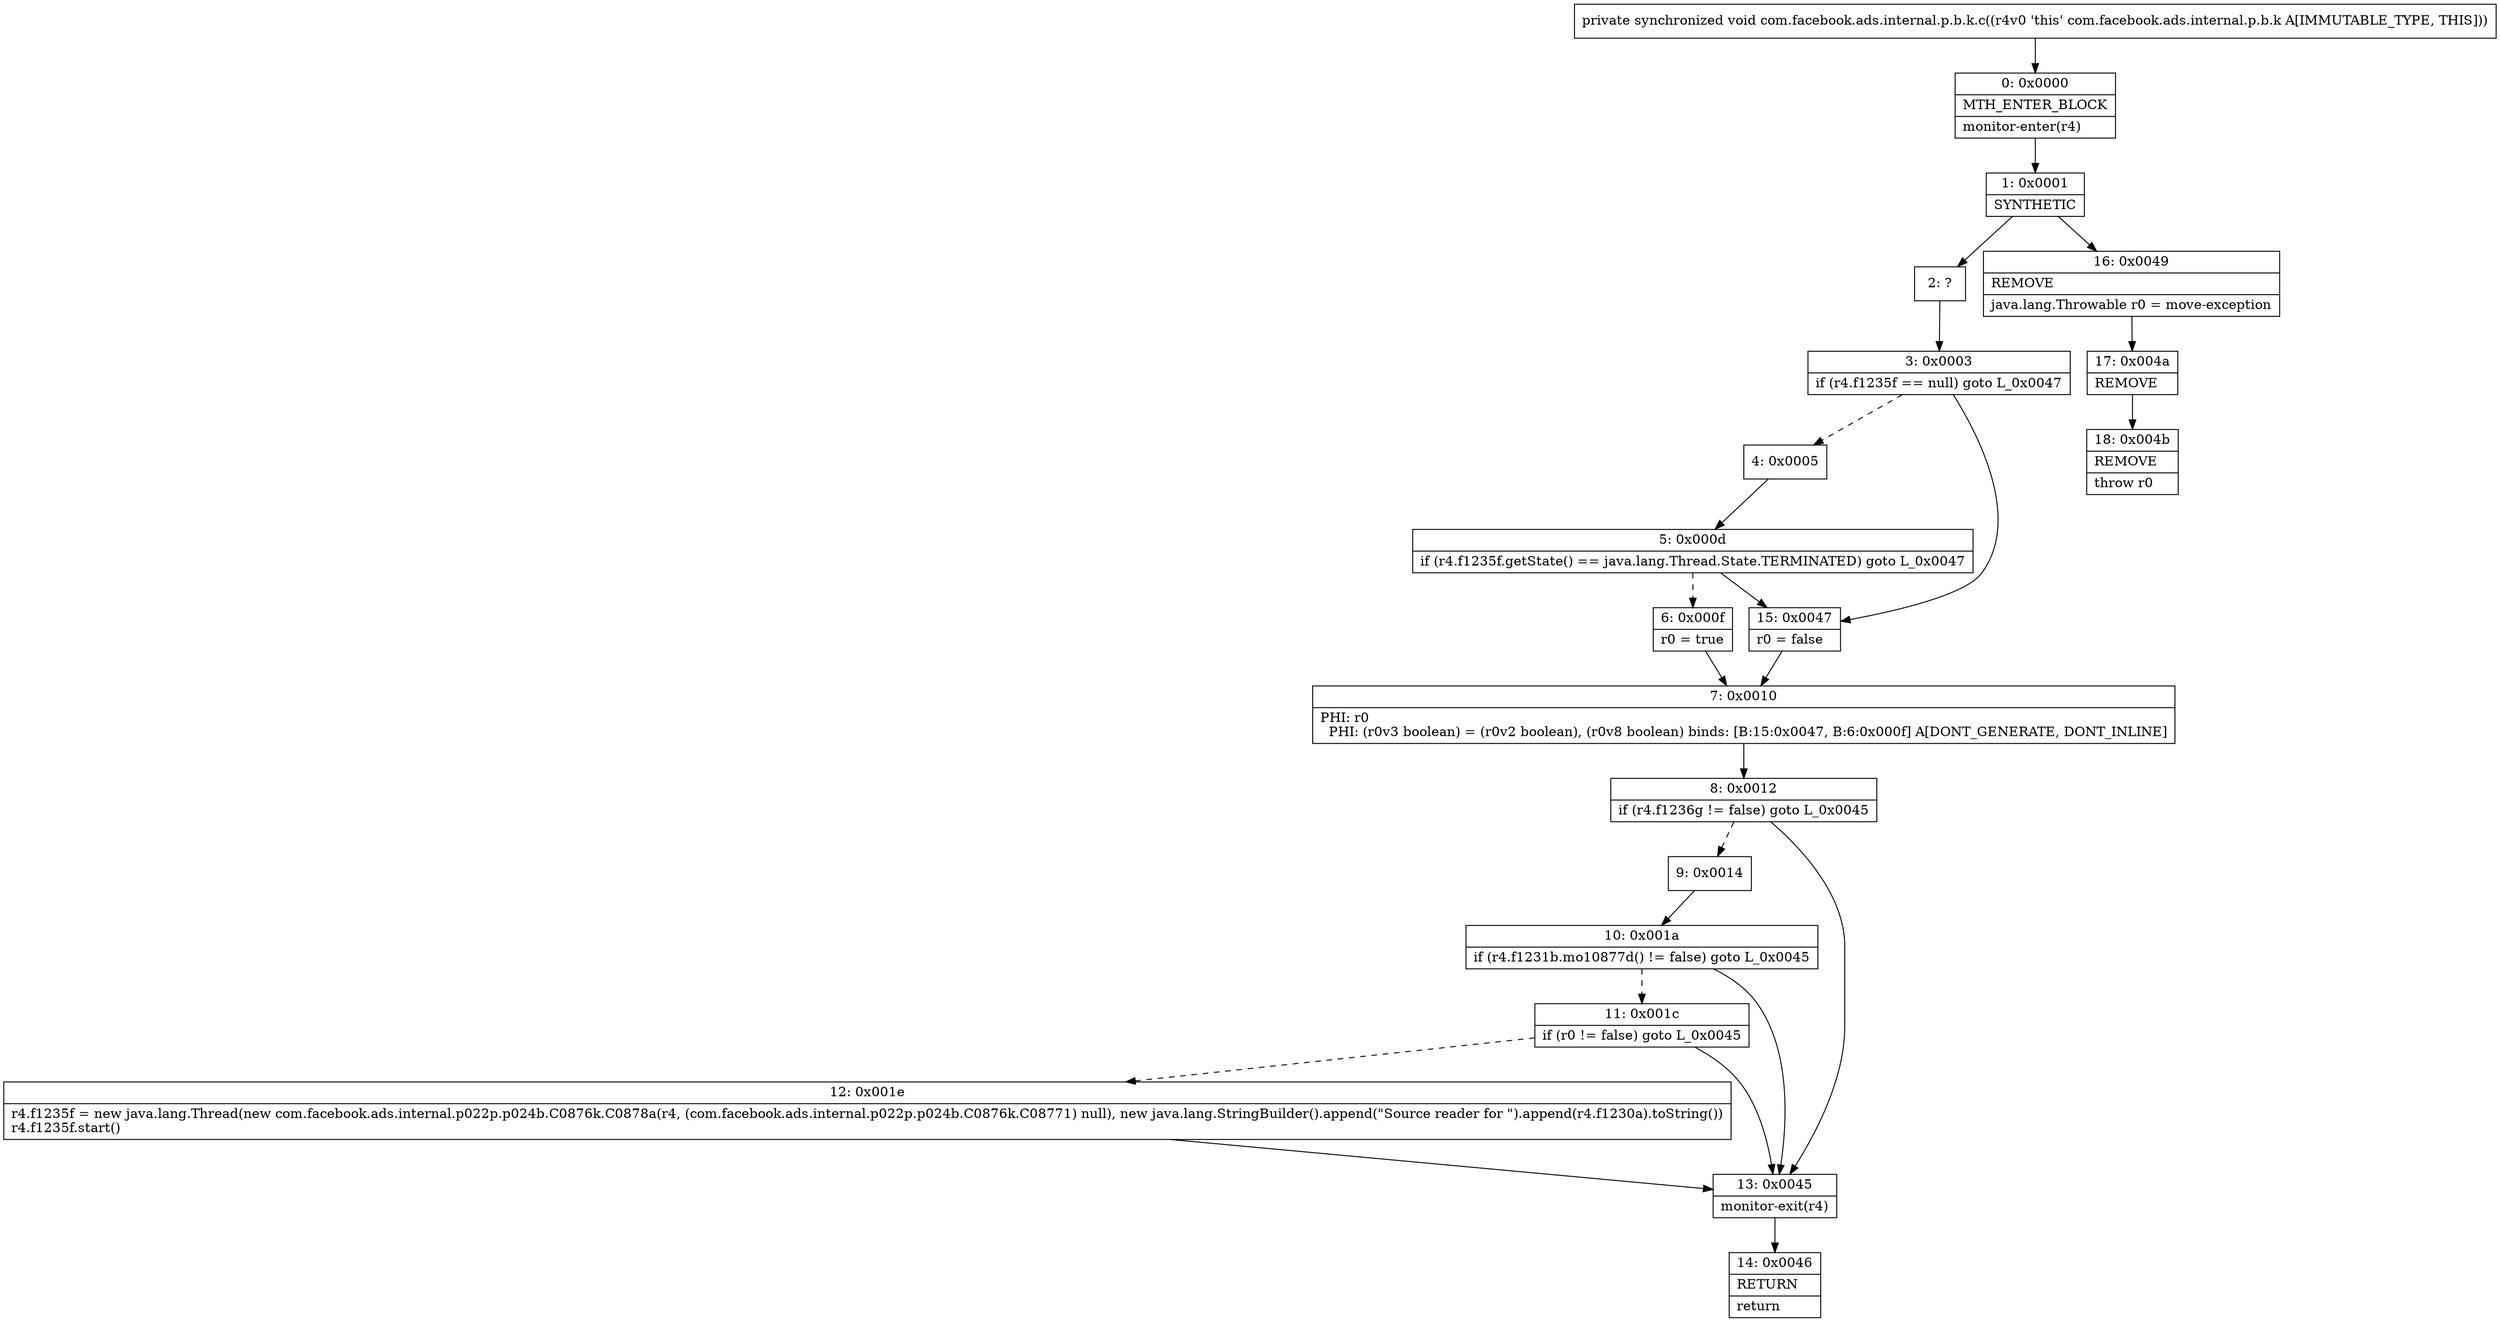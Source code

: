 digraph "CFG forcom.facebook.ads.internal.p.b.k.c()V" {
Node_0 [shape=record,label="{0\:\ 0x0000|MTH_ENTER_BLOCK\l|monitor\-enter(r4)\l}"];
Node_1 [shape=record,label="{1\:\ 0x0001|SYNTHETIC\l}"];
Node_2 [shape=record,label="{2\:\ ?}"];
Node_3 [shape=record,label="{3\:\ 0x0003|if (r4.f1235f == null) goto L_0x0047\l}"];
Node_4 [shape=record,label="{4\:\ 0x0005}"];
Node_5 [shape=record,label="{5\:\ 0x000d|if (r4.f1235f.getState() == java.lang.Thread.State.TERMINATED) goto L_0x0047\l}"];
Node_6 [shape=record,label="{6\:\ 0x000f|r0 = true\l}"];
Node_7 [shape=record,label="{7\:\ 0x0010|PHI: r0 \l  PHI: (r0v3 boolean) = (r0v2 boolean), (r0v8 boolean) binds: [B:15:0x0047, B:6:0x000f] A[DONT_GENERATE, DONT_INLINE]\l}"];
Node_8 [shape=record,label="{8\:\ 0x0012|if (r4.f1236g != false) goto L_0x0045\l}"];
Node_9 [shape=record,label="{9\:\ 0x0014}"];
Node_10 [shape=record,label="{10\:\ 0x001a|if (r4.f1231b.mo10877d() != false) goto L_0x0045\l}"];
Node_11 [shape=record,label="{11\:\ 0x001c|if (r0 != false) goto L_0x0045\l}"];
Node_12 [shape=record,label="{12\:\ 0x001e|r4.f1235f = new java.lang.Thread(new com.facebook.ads.internal.p022p.p024b.C0876k.C0878a(r4, (com.facebook.ads.internal.p022p.p024b.C0876k.C08771) null), new java.lang.StringBuilder().append(\"Source reader for \").append(r4.f1230a).toString())\lr4.f1235f.start()\l}"];
Node_13 [shape=record,label="{13\:\ 0x0045|monitor\-exit(r4)\l}"];
Node_14 [shape=record,label="{14\:\ 0x0046|RETURN\l|return\l}"];
Node_15 [shape=record,label="{15\:\ 0x0047|r0 = false\l}"];
Node_16 [shape=record,label="{16\:\ 0x0049|REMOVE\l|java.lang.Throwable r0 = move\-exception\l}"];
Node_17 [shape=record,label="{17\:\ 0x004a|REMOVE\l}"];
Node_18 [shape=record,label="{18\:\ 0x004b|REMOVE\l|throw r0\l}"];
MethodNode[shape=record,label="{private synchronized void com.facebook.ads.internal.p.b.k.c((r4v0 'this' com.facebook.ads.internal.p.b.k A[IMMUTABLE_TYPE, THIS])) }"];
MethodNode -> Node_0;
Node_0 -> Node_1;
Node_1 -> Node_2;
Node_1 -> Node_16;
Node_2 -> Node_3;
Node_3 -> Node_4[style=dashed];
Node_3 -> Node_15;
Node_4 -> Node_5;
Node_5 -> Node_6[style=dashed];
Node_5 -> Node_15;
Node_6 -> Node_7;
Node_7 -> Node_8;
Node_8 -> Node_9[style=dashed];
Node_8 -> Node_13;
Node_9 -> Node_10;
Node_10 -> Node_11[style=dashed];
Node_10 -> Node_13;
Node_11 -> Node_12[style=dashed];
Node_11 -> Node_13;
Node_12 -> Node_13;
Node_13 -> Node_14;
Node_15 -> Node_7;
Node_16 -> Node_17;
Node_17 -> Node_18;
}

